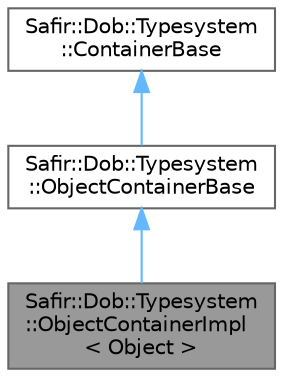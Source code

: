 digraph "Safir::Dob::Typesystem::ObjectContainerImpl&lt; Object &gt;"
{
 // LATEX_PDF_SIZE
  bgcolor="transparent";
  edge [fontname=Helvetica,fontsize=10,labelfontname=Helvetica,labelfontsize=10];
  node [fontname=Helvetica,fontsize=10,shape=box,height=0.2,width=0.4];
  Node1 [label="Safir::Dob::Typesystem\l::ObjectContainerImpl\l\< Object \>",height=0.2,width=0.4,color="gray40", fillcolor="grey60", style="filled", fontcolor="black",tooltip="This is a specialization of the ObjectContainerImpl template for the case where the template argument..."];
  Node2 -> Node1 [dir="back",color="steelblue1",style="solid"];
  Node2 [label="Safir::Dob::Typesystem\l::ObjectContainerBase",height=0.2,width=0.4,color="gray40", fillcolor="white", style="filled",URL="$a01503.html",tooltip="Base class for all object containers."];
  Node3 -> Node2 [dir="back",color="steelblue1",style="solid"];
  Node3 [label="Safir::Dob::Typesystem\l::ContainerBase",height=0.2,width=0.4,color="gray40", fillcolor="white", style="filled",URL="$a01399.html",tooltip="Base class for all Containers."];
}
